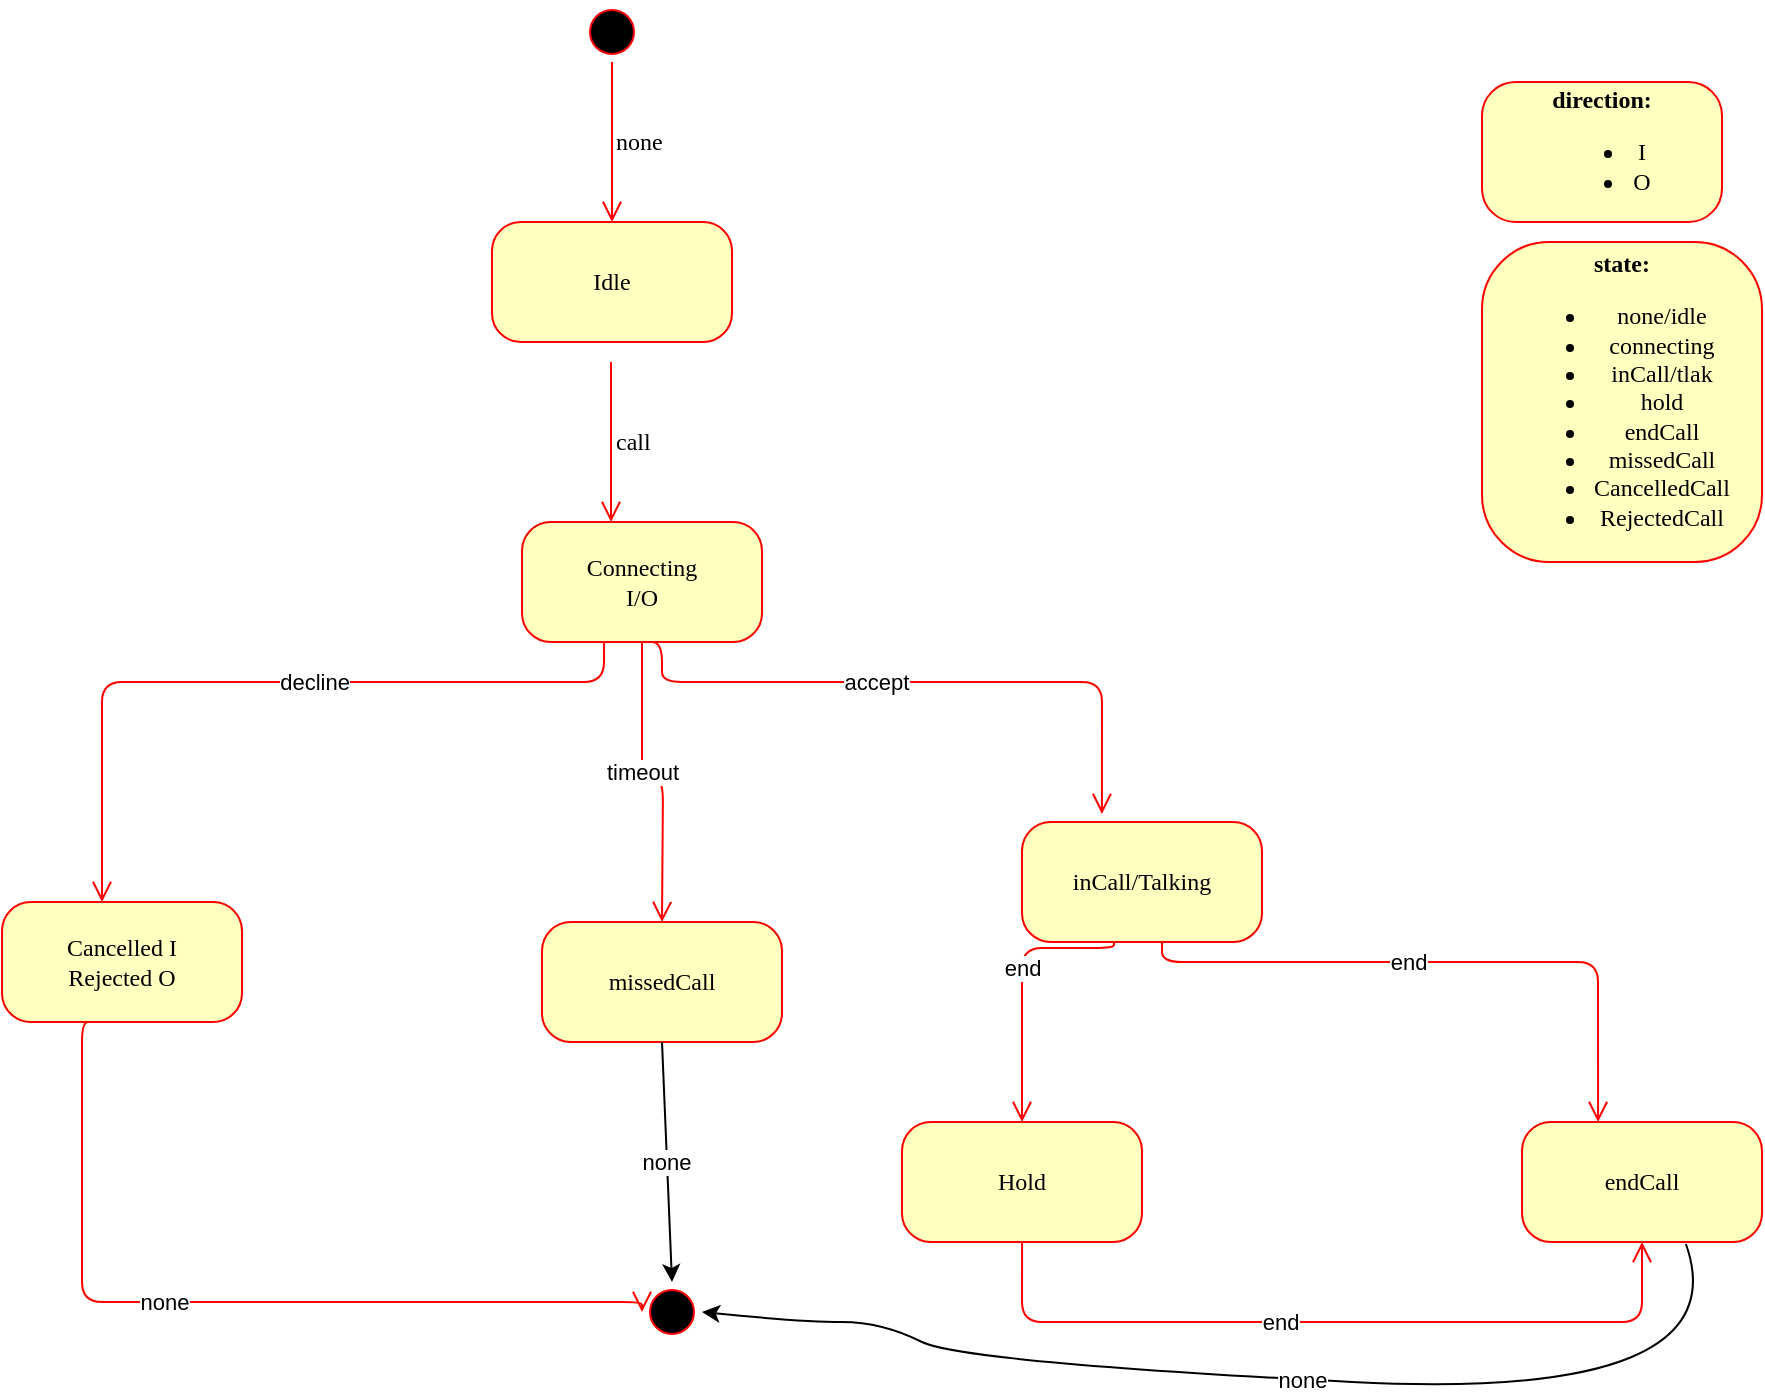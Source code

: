 <mxfile version="20.5.3" type="device"><diagram name="Page-1" id="58cdce13-f638-feb5-8d6f-7d28b1aa9fa0"><mxGraphModel dx="1375" dy="794" grid="1" gridSize="10" guides="1" tooltips="1" connect="1" arrows="1" fold="1" page="1" pageScale="1" pageWidth="1100" pageHeight="850" background="none" math="0" shadow="0"><root><mxCell id="0"/><mxCell id="1" parent="0"/><mxCell id="382b91b5511bd0f7-1" value="" style="ellipse;html=1;shape=startState;fillColor=#000000;strokeColor=#ff0000;rounded=1;shadow=0;comic=0;labelBackgroundColor=none;fontFamily=Verdana;fontSize=12;fontColor=#000000;align=center;direction=south;" parent="1" vertex="1"><mxGeometry x="480" y="30" width="30" height="30" as="geometry"/></mxCell><mxCell id="382b91b5511bd0f7-6" value="Idle" style="rounded=1;whiteSpace=wrap;html=1;arcSize=24;fillColor=#ffffc0;strokeColor=#ff0000;shadow=0;comic=0;labelBackgroundColor=none;fontFamily=Verdana;fontSize=12;fontColor=#000000;align=center;" parent="1" vertex="1"><mxGeometry x="435" y="140" width="120" height="60" as="geometry"/></mxCell><mxCell id="2a3bc250acf0617d-9" value="none&lt;br&gt;" style="edgeStyle=orthogonalEdgeStyle;html=1;labelBackgroundColor=none;endArrow=open;endSize=8;strokeColor=#ff0000;fontFamily=Verdana;fontSize=12;align=left;" parent="1" source="382b91b5511bd0f7-1" target="382b91b5511bd0f7-6" edge="1"><mxGeometry relative="1" as="geometry"/></mxCell><mxCell id="2LykF36uusqcV5Tt4aBD-7" value="Connecting&lt;br&gt;I/O" style="rounded=1;whiteSpace=wrap;html=1;arcSize=24;fillColor=#ffffc0;strokeColor=#ff0000;shadow=0;comic=0;labelBackgroundColor=none;fontFamily=Verdana;fontSize=12;fontColor=#000000;align=center;" vertex="1" parent="1"><mxGeometry x="450" y="290" width="120" height="60" as="geometry"/></mxCell><mxCell id="2LykF36uusqcV5Tt4aBD-10" style="edgeStyle=orthogonalEdgeStyle;html=1;labelBackgroundColor=none;endArrow=open;endSize=8;strokeColor=#ff0000;fontFamily=Verdana;fontSize=12;align=left;entryX=0.333;entryY=-0.067;entryDx=0;entryDy=0;entryPerimeter=0;" edge="1" parent="1" target="2LykF36uusqcV5Tt4aBD-12"><mxGeometry relative="1" as="geometry"><mxPoint x="510" y="350" as="sourcePoint"/><mxPoint x="510" y="437" as="targetPoint"/><Array as="points"><mxPoint x="520" y="350"/><mxPoint x="520" y="370"/><mxPoint x="740" y="370"/></Array></mxGeometry></mxCell><mxCell id="2LykF36uusqcV5Tt4aBD-11" value="accept&lt;br&gt;" style="edgeLabel;html=1;align=center;verticalAlign=middle;resizable=0;points=[];" vertex="1" connectable="0" parent="2LykF36uusqcV5Tt4aBD-10"><mxGeometry x="-0.135" relative="1" as="geometry"><mxPoint as="offset"/></mxGeometry></mxCell><mxCell id="2LykF36uusqcV5Tt4aBD-12" value="inCall/Talking&lt;br&gt;" style="rounded=1;whiteSpace=wrap;html=1;arcSize=24;fillColor=#ffffc0;strokeColor=#ff0000;shadow=0;comic=0;labelBackgroundColor=none;fontFamily=Verdana;fontSize=12;fontColor=#000000;align=center;" vertex="1" parent="1"><mxGeometry x="700" y="440" width="120" height="60" as="geometry"/></mxCell><mxCell id="2LykF36uusqcV5Tt4aBD-13" style="edgeStyle=orthogonalEdgeStyle;html=1;labelBackgroundColor=none;endArrow=open;endSize=8;strokeColor=#ff0000;fontFamily=Verdana;fontSize=12;align=left;exitX=0.342;exitY=1;exitDx=0;exitDy=0;exitPerimeter=0;" edge="1" parent="1" source="2LykF36uusqcV5Tt4aBD-7"><mxGeometry relative="1" as="geometry"><mxPoint x="503.04" y="360" as="sourcePoint"/><mxPoint x="240" y="480" as="targetPoint"/><Array as="points"><mxPoint x="491" y="370"/><mxPoint x="240" y="370"/><mxPoint x="240" y="470"/></Array></mxGeometry></mxCell><mxCell id="2LykF36uusqcV5Tt4aBD-14" value="decline&lt;br&gt;" style="edgeLabel;html=1;align=center;verticalAlign=middle;resizable=0;points=[];" vertex="1" connectable="0" parent="2LykF36uusqcV5Tt4aBD-13"><mxGeometry x="-0.135" relative="1" as="geometry"><mxPoint as="offset"/></mxGeometry></mxCell><mxCell id="2LykF36uusqcV5Tt4aBD-15" style="edgeStyle=orthogonalEdgeStyle;html=1;labelBackgroundColor=none;endArrow=open;endSize=8;strokeColor=#ff0000;fontFamily=Verdana;fontSize=12;align=left;exitX=0.442;exitY=1.05;exitDx=0;exitDy=0;exitPerimeter=0;entryX=0.317;entryY=0;entryDx=0;entryDy=0;entryPerimeter=0;" edge="1" parent="1" target="2LykF36uusqcV5Tt4aBD-17"><mxGeometry relative="1" as="geometry"><mxPoint x="770.04" y="500" as="sourcePoint"/><mxPoint x="1016.96" y="585.98" as="targetPoint"/><Array as="points"><mxPoint x="770" y="510"/><mxPoint x="988" y="510"/></Array></mxGeometry></mxCell><mxCell id="2LykF36uusqcV5Tt4aBD-16" value="end&lt;br&gt;" style="edgeLabel;html=1;align=center;verticalAlign=middle;resizable=0;points=[];" vertex="1" connectable="0" parent="2LykF36uusqcV5Tt4aBD-15"><mxGeometry x="-0.135" relative="1" as="geometry"><mxPoint as="offset"/></mxGeometry></mxCell><mxCell id="2LykF36uusqcV5Tt4aBD-17" value="endCall&lt;br&gt;" style="rounded=1;whiteSpace=wrap;html=1;arcSize=24;fillColor=#ffffc0;strokeColor=#ff0000;shadow=0;comic=0;labelBackgroundColor=none;fontFamily=Verdana;fontSize=12;fontColor=#000000;align=center;" vertex="1" parent="1"><mxGeometry x="950" y="590" width="120" height="60" as="geometry"/></mxCell><mxCell id="2LykF36uusqcV5Tt4aBD-18" value="Hold&lt;br&gt;" style="rounded=1;whiteSpace=wrap;html=1;arcSize=24;fillColor=#ffffc0;strokeColor=#ff0000;shadow=0;comic=0;labelBackgroundColor=none;fontFamily=Verdana;fontSize=12;fontColor=#000000;align=center;" vertex="1" parent="1"><mxGeometry x="640" y="590" width="120" height="60" as="geometry"/></mxCell><mxCell id="2LykF36uusqcV5Tt4aBD-19" style="edgeStyle=orthogonalEdgeStyle;html=1;labelBackgroundColor=none;endArrow=open;endSize=8;strokeColor=#ff0000;fontFamily=Verdana;fontSize=12;align=left;exitX=0.383;exitY=1;exitDx=0;exitDy=0;exitPerimeter=0;entryX=0.317;entryY=0;entryDx=0;entryDy=0;entryPerimeter=0;" edge="1" parent="1" source="2LykF36uusqcV5Tt4aBD-12"><mxGeometry relative="1" as="geometry"><mxPoint x="482.0" y="500" as="sourcePoint"/><mxPoint x="700" y="590" as="targetPoint"/><Array as="points"><mxPoint x="746" y="503"/><mxPoint x="700" y="503"/></Array></mxGeometry></mxCell><mxCell id="2LykF36uusqcV5Tt4aBD-20" value="end&lt;br&gt;" style="edgeLabel;html=1;align=center;verticalAlign=middle;resizable=0;points=[];" vertex="1" connectable="0" parent="2LykF36uusqcV5Tt4aBD-19"><mxGeometry x="-0.135" relative="1" as="geometry"><mxPoint as="offset"/></mxGeometry></mxCell><mxCell id="2LykF36uusqcV5Tt4aBD-21" style="edgeStyle=orthogonalEdgeStyle;html=1;labelBackgroundColor=none;endArrow=open;endSize=8;strokeColor=#ff0000;fontFamily=Verdana;fontSize=12;align=left;exitX=0.442;exitY=1.05;exitDx=0;exitDy=0;exitPerimeter=0;entryX=0.5;entryY=1;entryDx=0;entryDy=0;" edge="1" parent="1" target="2LykF36uusqcV5Tt4aBD-17"><mxGeometry relative="1" as="geometry"><mxPoint x="700.04" y="650" as="sourcePoint"/><mxPoint x="918.04" y="740" as="targetPoint"/><Array as="points"><mxPoint x="700" y="690"/><mxPoint x="1010" y="690"/></Array></mxGeometry></mxCell><mxCell id="2LykF36uusqcV5Tt4aBD-22" value="end&lt;br&gt;" style="edgeLabel;html=1;align=center;verticalAlign=middle;resizable=0;points=[];" vertex="1" connectable="0" parent="2LykF36uusqcV5Tt4aBD-21"><mxGeometry x="-0.135" relative="1" as="geometry"><mxPoint as="offset"/></mxGeometry></mxCell><mxCell id="2LykF36uusqcV5Tt4aBD-23" value="Cancelled I&lt;br&gt;Rejected O" style="rounded=1;whiteSpace=wrap;html=1;arcSize=24;fillColor=#ffffc0;strokeColor=#ff0000;shadow=0;comic=0;labelBackgroundColor=none;fontFamily=Verdana;fontSize=12;fontColor=#000000;align=center;" vertex="1" parent="1"><mxGeometry x="190" y="480" width="120" height="60" as="geometry"/></mxCell><mxCell id="2LykF36uusqcV5Tt4aBD-26" value="missedCall" style="rounded=1;whiteSpace=wrap;html=1;arcSize=24;fillColor=#ffffc0;strokeColor=#ff0000;shadow=0;comic=0;labelBackgroundColor=none;fontFamily=Verdana;fontSize=12;fontColor=#000000;align=center;" vertex="1" parent="1"><mxGeometry x="460" y="490" width="120" height="60" as="geometry"/></mxCell><mxCell id="2LykF36uusqcV5Tt4aBD-27" style="edgeStyle=orthogonalEdgeStyle;html=1;labelBackgroundColor=none;endArrow=open;endSize=8;strokeColor=#ff0000;fontFamily=Verdana;fontSize=12;align=left;" edge="1" parent="1" source="2LykF36uusqcV5Tt4aBD-7"><mxGeometry relative="1" as="geometry"><mxPoint x="500" y="350" as="sourcePoint"/><mxPoint x="520" y="490" as="targetPoint"/><Array as="points"/></mxGeometry></mxCell><mxCell id="2LykF36uusqcV5Tt4aBD-28" value="timeout&lt;br&gt;" style="edgeLabel;html=1;align=center;verticalAlign=middle;resizable=0;points=[];" vertex="1" connectable="0" parent="2LykF36uusqcV5Tt4aBD-27"><mxGeometry x="-0.135" relative="1" as="geometry"><mxPoint as="offset"/></mxGeometry></mxCell><mxCell id="2LykF36uusqcV5Tt4aBD-30" value="call&lt;br&gt;" style="edgeStyle=orthogonalEdgeStyle;html=1;labelBackgroundColor=none;endArrow=open;endSize=8;strokeColor=#ff0000;fontFamily=Verdana;fontSize=12;align=left;" edge="1" parent="1"><mxGeometry relative="1" as="geometry"><mxPoint x="494.5" y="210" as="sourcePoint"/><mxPoint x="494.5" y="290" as="targetPoint"/></mxGeometry></mxCell><mxCell id="2LykF36uusqcV5Tt4aBD-31" style="edgeStyle=orthogonalEdgeStyle;html=1;labelBackgroundColor=none;endArrow=open;endSize=8;strokeColor=#ff0000;fontFamily=Verdana;fontSize=12;align=left;exitX=0.342;exitY=1;exitDx=0;exitDy=0;exitPerimeter=0;entryX=0.5;entryY=1;entryDx=0;entryDy=0;" edge="1" parent="1" target="2LykF36uusqcV5Tt4aBD-38"><mxGeometry relative="1" as="geometry"><mxPoint x="236.04" y="540" as="sourcePoint"/><mxPoint x="470" y="680" as="targetPoint"/><Array as="points"><mxPoint x="230" y="540"/><mxPoint x="230" y="680"/><mxPoint x="510" y="680"/></Array></mxGeometry></mxCell><mxCell id="2LykF36uusqcV5Tt4aBD-32" value="none&lt;br&gt;" style="edgeLabel;html=1;align=center;verticalAlign=middle;resizable=0;points=[];" vertex="1" connectable="0" parent="2LykF36uusqcV5Tt4aBD-31"><mxGeometry x="-0.135" relative="1" as="geometry"><mxPoint as="offset"/></mxGeometry></mxCell><mxCell id="2LykF36uusqcV5Tt4aBD-34" value="none&lt;br&gt;" style="endArrow=classic;html=1;rounded=0;exitX=0.5;exitY=1;exitDx=0;exitDy=0;entryX=0;entryY=0.5;entryDx=0;entryDy=0;" edge="1" parent="1" source="2LykF36uusqcV5Tt4aBD-26" target="2LykF36uusqcV5Tt4aBD-38"><mxGeometry width="50" height="50" relative="1" as="geometry"><mxPoint x="520" y="580" as="sourcePoint"/><mxPoint x="520" y="660" as="targetPoint"/></mxGeometry></mxCell><mxCell id="2LykF36uusqcV5Tt4aBD-37" value="none&lt;br&gt;" style="curved=1;endArrow=classic;html=1;rounded=0;exitX=0.683;exitY=1.017;exitDx=0;exitDy=0;exitPerimeter=0;entryX=0.5;entryY=0;entryDx=0;entryDy=0;" edge="1" parent="1" source="2LykF36uusqcV5Tt4aBD-17" target="2LykF36uusqcV5Tt4aBD-38"><mxGeometry width="50" height="50" relative="1" as="geometry"><mxPoint x="525" y="730" as="sourcePoint"/><mxPoint x="580" y="680" as="targetPoint"/><Array as="points"><mxPoint x="1060" y="730"/><mxPoint x="670" y="710"/><mxPoint x="630" y="690"/><mxPoint x="590" y="690"/></Array></mxGeometry></mxCell><mxCell id="2LykF36uusqcV5Tt4aBD-38" value="" style="ellipse;html=1;shape=startState;fillColor=#000000;strokeColor=#ff0000;rounded=1;shadow=0;comic=0;labelBackgroundColor=none;fontFamily=Verdana;fontSize=12;fontColor=#000000;align=center;direction=south;" vertex="1" parent="1"><mxGeometry x="510" y="670" width="30" height="30" as="geometry"/></mxCell><mxCell id="2LykF36uusqcV5Tt4aBD-39" value="&lt;b&gt;direction:&lt;/b&gt;&lt;br&gt;&lt;ul&gt;&lt;li&gt;I&lt;/li&gt;&lt;li&gt;O&lt;/li&gt;&lt;/ul&gt;" style="rounded=1;whiteSpace=wrap;html=1;arcSize=24;fillColor=#ffffc0;strokeColor=#ff0000;shadow=0;comic=0;labelBackgroundColor=none;fontFamily=Verdana;fontSize=12;fontColor=#000000;align=center;" vertex="1" parent="1"><mxGeometry x="930" y="70" width="120" height="70" as="geometry"/></mxCell><mxCell id="2LykF36uusqcV5Tt4aBD-40" value="&lt;b style=&quot;background-color: initial;&quot;&gt;state:&lt;/b&gt;&lt;br&gt;&lt;ul&gt;&lt;li&gt;none/idle&lt;/li&gt;&lt;li&gt;connecting&lt;/li&gt;&lt;li&gt;inCall/tlak&lt;/li&gt;&lt;li&gt;hold&lt;/li&gt;&lt;li&gt;endCall&lt;/li&gt;&lt;li&gt;missedCall&lt;/li&gt;&lt;li&gt;CancelledCall&lt;/li&gt;&lt;li&gt;RejectedCall&lt;/li&gt;&lt;/ul&gt;" style="rounded=1;whiteSpace=wrap;html=1;arcSize=24;fillColor=#ffffc0;strokeColor=#ff0000;shadow=0;comic=0;labelBackgroundColor=none;fontFamily=Verdana;fontSize=12;fontColor=#000000;align=center;" vertex="1" parent="1"><mxGeometry x="930" y="150" width="140" height="160" as="geometry"/></mxCell></root></mxGraphModel></diagram></mxfile>